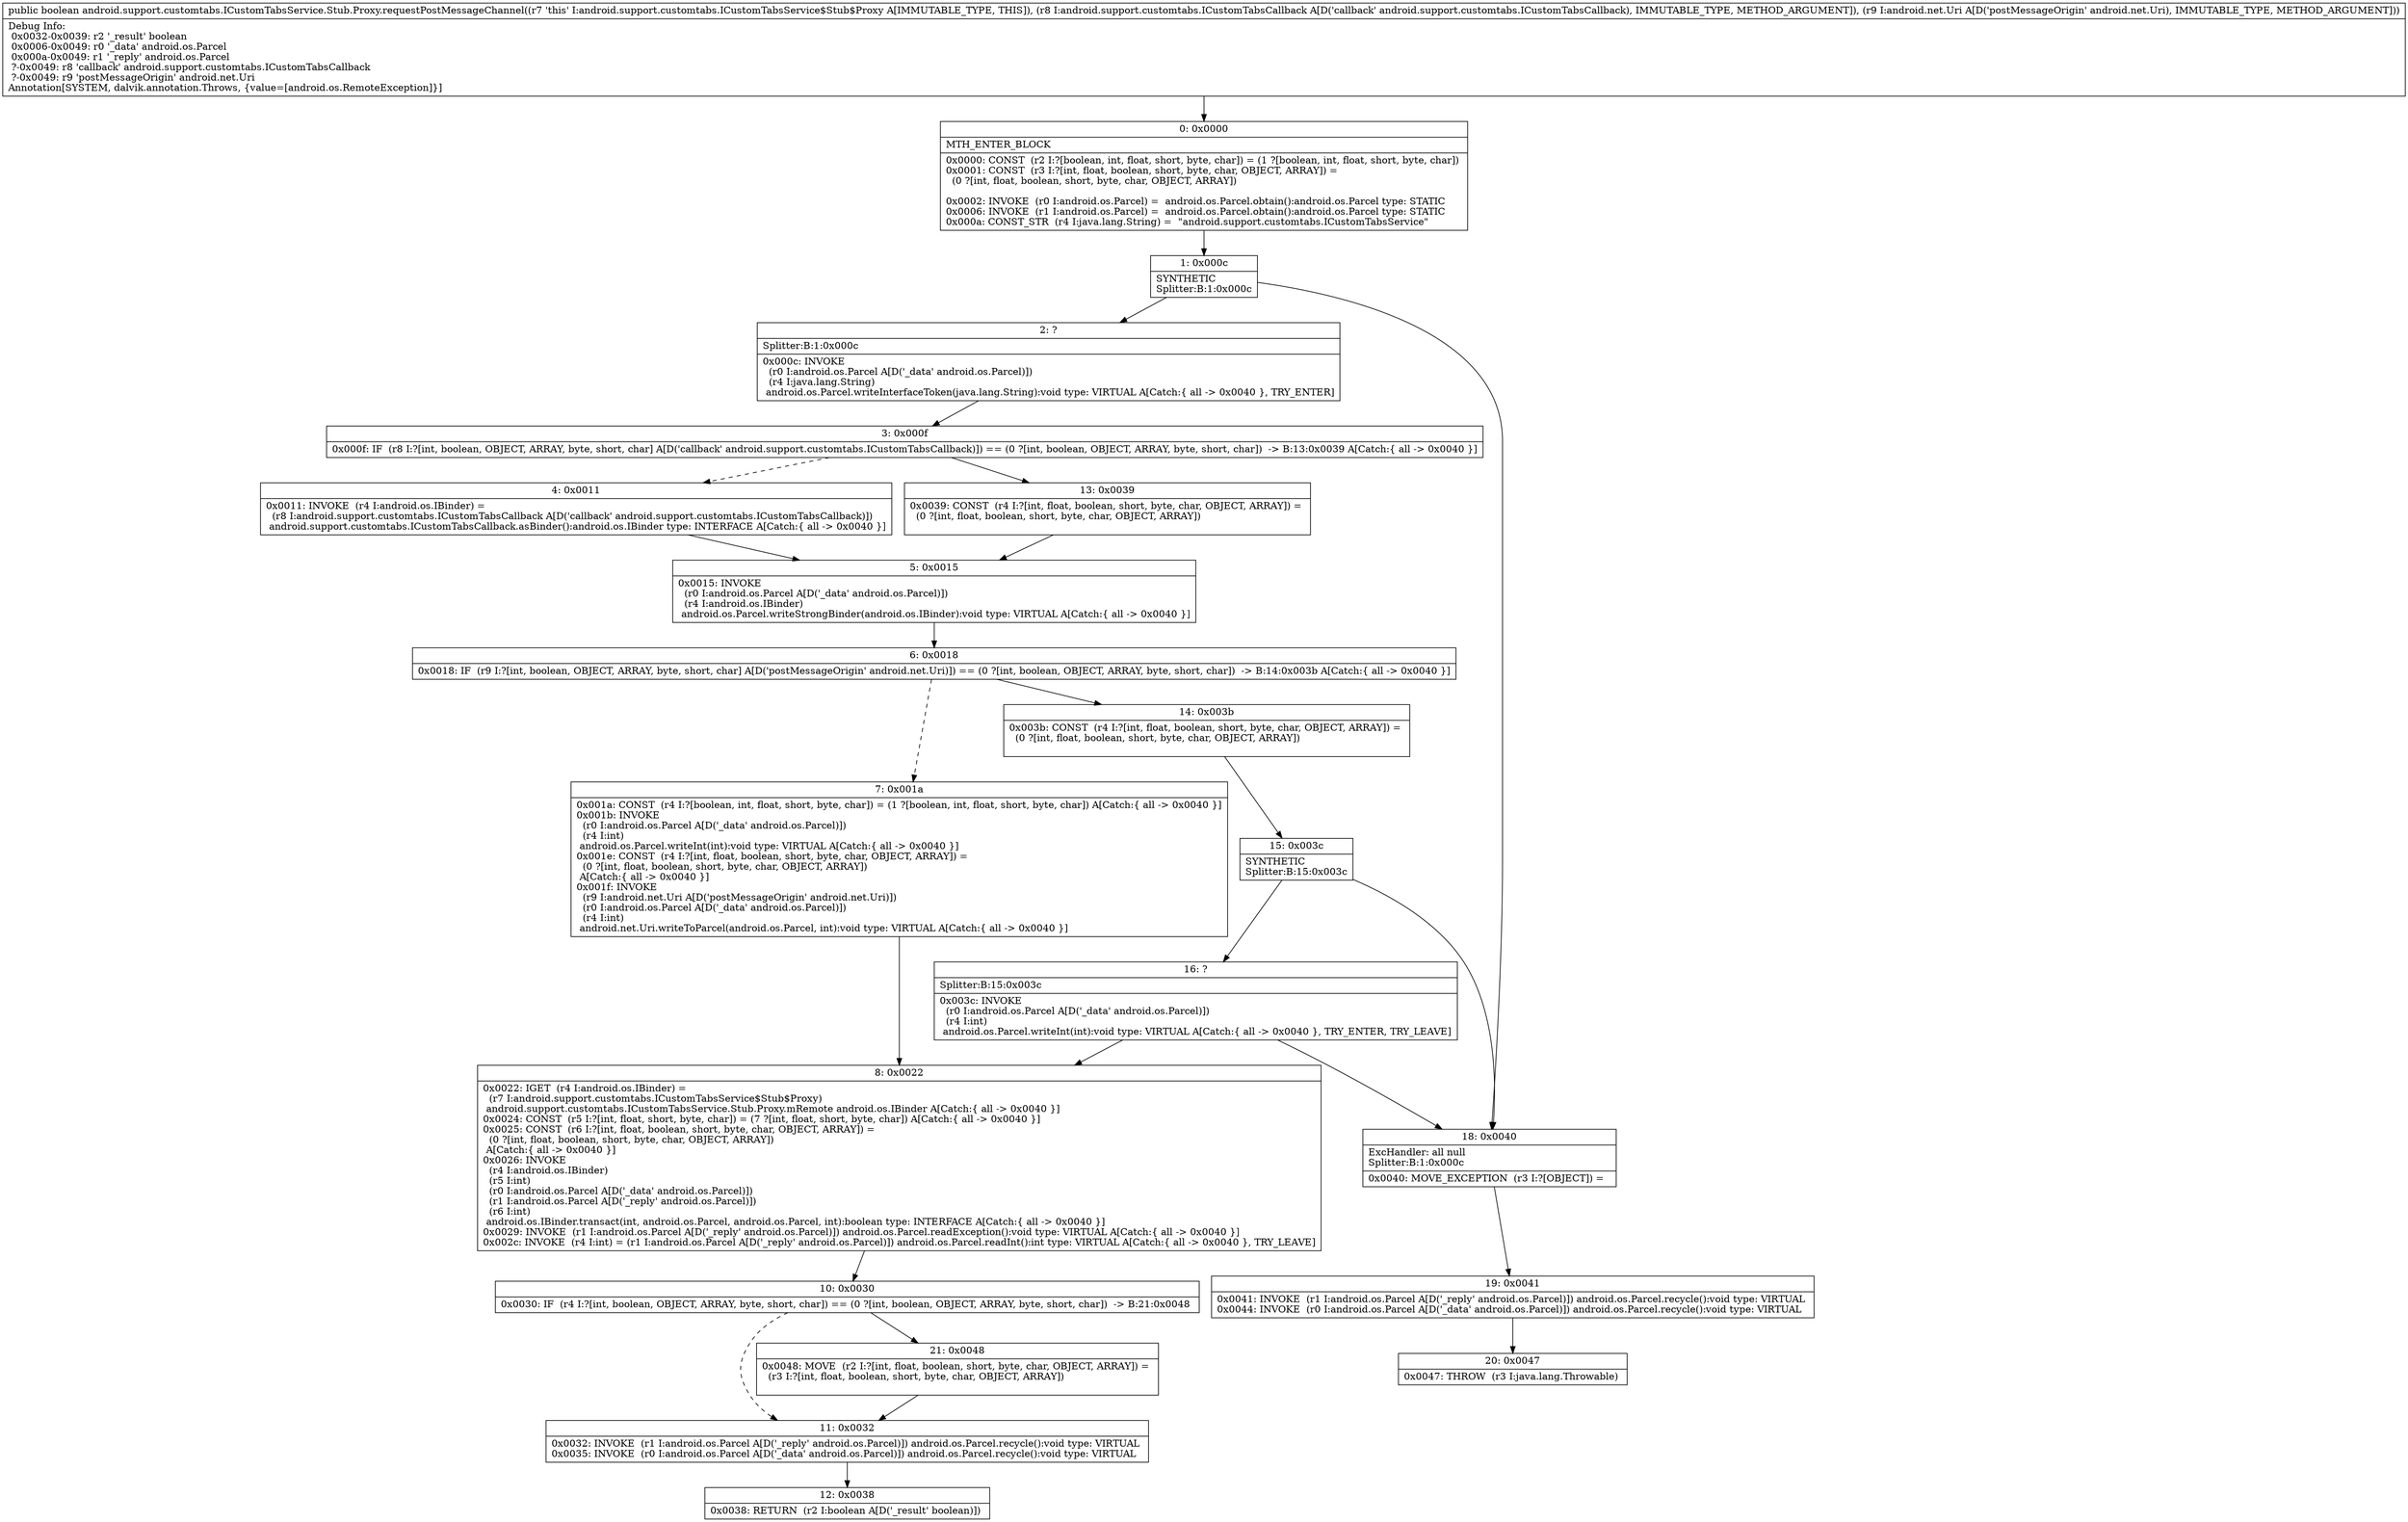digraph "CFG forandroid.support.customtabs.ICustomTabsService.Stub.Proxy.requestPostMessageChannel(Landroid\/support\/customtabs\/ICustomTabsCallback;Landroid\/net\/Uri;)Z" {
Node_0 [shape=record,label="{0\:\ 0x0000|MTH_ENTER_BLOCK\l|0x0000: CONST  (r2 I:?[boolean, int, float, short, byte, char]) = (1 ?[boolean, int, float, short, byte, char]) \l0x0001: CONST  (r3 I:?[int, float, boolean, short, byte, char, OBJECT, ARRAY]) = \l  (0 ?[int, float, boolean, short, byte, char, OBJECT, ARRAY])\l \l0x0002: INVOKE  (r0 I:android.os.Parcel) =  android.os.Parcel.obtain():android.os.Parcel type: STATIC \l0x0006: INVOKE  (r1 I:android.os.Parcel) =  android.os.Parcel.obtain():android.os.Parcel type: STATIC \l0x000a: CONST_STR  (r4 I:java.lang.String) =  \"android.support.customtabs.ICustomTabsService\" \l}"];
Node_1 [shape=record,label="{1\:\ 0x000c|SYNTHETIC\lSplitter:B:1:0x000c\l}"];
Node_2 [shape=record,label="{2\:\ ?|Splitter:B:1:0x000c\l|0x000c: INVOKE  \l  (r0 I:android.os.Parcel A[D('_data' android.os.Parcel)])\l  (r4 I:java.lang.String)\l android.os.Parcel.writeInterfaceToken(java.lang.String):void type: VIRTUAL A[Catch:\{ all \-\> 0x0040 \}, TRY_ENTER]\l}"];
Node_3 [shape=record,label="{3\:\ 0x000f|0x000f: IF  (r8 I:?[int, boolean, OBJECT, ARRAY, byte, short, char] A[D('callback' android.support.customtabs.ICustomTabsCallback)]) == (0 ?[int, boolean, OBJECT, ARRAY, byte, short, char])  \-\> B:13:0x0039 A[Catch:\{ all \-\> 0x0040 \}]\l}"];
Node_4 [shape=record,label="{4\:\ 0x0011|0x0011: INVOKE  (r4 I:android.os.IBinder) = \l  (r8 I:android.support.customtabs.ICustomTabsCallback A[D('callback' android.support.customtabs.ICustomTabsCallback)])\l android.support.customtabs.ICustomTabsCallback.asBinder():android.os.IBinder type: INTERFACE A[Catch:\{ all \-\> 0x0040 \}]\l}"];
Node_5 [shape=record,label="{5\:\ 0x0015|0x0015: INVOKE  \l  (r0 I:android.os.Parcel A[D('_data' android.os.Parcel)])\l  (r4 I:android.os.IBinder)\l android.os.Parcel.writeStrongBinder(android.os.IBinder):void type: VIRTUAL A[Catch:\{ all \-\> 0x0040 \}]\l}"];
Node_6 [shape=record,label="{6\:\ 0x0018|0x0018: IF  (r9 I:?[int, boolean, OBJECT, ARRAY, byte, short, char] A[D('postMessageOrigin' android.net.Uri)]) == (0 ?[int, boolean, OBJECT, ARRAY, byte, short, char])  \-\> B:14:0x003b A[Catch:\{ all \-\> 0x0040 \}]\l}"];
Node_7 [shape=record,label="{7\:\ 0x001a|0x001a: CONST  (r4 I:?[boolean, int, float, short, byte, char]) = (1 ?[boolean, int, float, short, byte, char]) A[Catch:\{ all \-\> 0x0040 \}]\l0x001b: INVOKE  \l  (r0 I:android.os.Parcel A[D('_data' android.os.Parcel)])\l  (r4 I:int)\l android.os.Parcel.writeInt(int):void type: VIRTUAL A[Catch:\{ all \-\> 0x0040 \}]\l0x001e: CONST  (r4 I:?[int, float, boolean, short, byte, char, OBJECT, ARRAY]) = \l  (0 ?[int, float, boolean, short, byte, char, OBJECT, ARRAY])\l A[Catch:\{ all \-\> 0x0040 \}]\l0x001f: INVOKE  \l  (r9 I:android.net.Uri A[D('postMessageOrigin' android.net.Uri)])\l  (r0 I:android.os.Parcel A[D('_data' android.os.Parcel)])\l  (r4 I:int)\l android.net.Uri.writeToParcel(android.os.Parcel, int):void type: VIRTUAL A[Catch:\{ all \-\> 0x0040 \}]\l}"];
Node_8 [shape=record,label="{8\:\ 0x0022|0x0022: IGET  (r4 I:android.os.IBinder) = \l  (r7 I:android.support.customtabs.ICustomTabsService$Stub$Proxy)\l android.support.customtabs.ICustomTabsService.Stub.Proxy.mRemote android.os.IBinder A[Catch:\{ all \-\> 0x0040 \}]\l0x0024: CONST  (r5 I:?[int, float, short, byte, char]) = (7 ?[int, float, short, byte, char]) A[Catch:\{ all \-\> 0x0040 \}]\l0x0025: CONST  (r6 I:?[int, float, boolean, short, byte, char, OBJECT, ARRAY]) = \l  (0 ?[int, float, boolean, short, byte, char, OBJECT, ARRAY])\l A[Catch:\{ all \-\> 0x0040 \}]\l0x0026: INVOKE  \l  (r4 I:android.os.IBinder)\l  (r5 I:int)\l  (r0 I:android.os.Parcel A[D('_data' android.os.Parcel)])\l  (r1 I:android.os.Parcel A[D('_reply' android.os.Parcel)])\l  (r6 I:int)\l android.os.IBinder.transact(int, android.os.Parcel, android.os.Parcel, int):boolean type: INTERFACE A[Catch:\{ all \-\> 0x0040 \}]\l0x0029: INVOKE  (r1 I:android.os.Parcel A[D('_reply' android.os.Parcel)]) android.os.Parcel.readException():void type: VIRTUAL A[Catch:\{ all \-\> 0x0040 \}]\l0x002c: INVOKE  (r4 I:int) = (r1 I:android.os.Parcel A[D('_reply' android.os.Parcel)]) android.os.Parcel.readInt():int type: VIRTUAL A[Catch:\{ all \-\> 0x0040 \}, TRY_LEAVE]\l}"];
Node_10 [shape=record,label="{10\:\ 0x0030|0x0030: IF  (r4 I:?[int, boolean, OBJECT, ARRAY, byte, short, char]) == (0 ?[int, boolean, OBJECT, ARRAY, byte, short, char])  \-\> B:21:0x0048 \l}"];
Node_11 [shape=record,label="{11\:\ 0x0032|0x0032: INVOKE  (r1 I:android.os.Parcel A[D('_reply' android.os.Parcel)]) android.os.Parcel.recycle():void type: VIRTUAL \l0x0035: INVOKE  (r0 I:android.os.Parcel A[D('_data' android.os.Parcel)]) android.os.Parcel.recycle():void type: VIRTUAL \l}"];
Node_12 [shape=record,label="{12\:\ 0x0038|0x0038: RETURN  (r2 I:boolean A[D('_result' boolean)]) \l}"];
Node_13 [shape=record,label="{13\:\ 0x0039|0x0039: CONST  (r4 I:?[int, float, boolean, short, byte, char, OBJECT, ARRAY]) = \l  (0 ?[int, float, boolean, short, byte, char, OBJECT, ARRAY])\l \l}"];
Node_14 [shape=record,label="{14\:\ 0x003b|0x003b: CONST  (r4 I:?[int, float, boolean, short, byte, char, OBJECT, ARRAY]) = \l  (0 ?[int, float, boolean, short, byte, char, OBJECT, ARRAY])\l \l}"];
Node_15 [shape=record,label="{15\:\ 0x003c|SYNTHETIC\lSplitter:B:15:0x003c\l}"];
Node_16 [shape=record,label="{16\:\ ?|Splitter:B:15:0x003c\l|0x003c: INVOKE  \l  (r0 I:android.os.Parcel A[D('_data' android.os.Parcel)])\l  (r4 I:int)\l android.os.Parcel.writeInt(int):void type: VIRTUAL A[Catch:\{ all \-\> 0x0040 \}, TRY_ENTER, TRY_LEAVE]\l}"];
Node_18 [shape=record,label="{18\:\ 0x0040|ExcHandler: all null\lSplitter:B:1:0x000c\l|0x0040: MOVE_EXCEPTION  (r3 I:?[OBJECT]) =  \l}"];
Node_19 [shape=record,label="{19\:\ 0x0041|0x0041: INVOKE  (r1 I:android.os.Parcel A[D('_reply' android.os.Parcel)]) android.os.Parcel.recycle():void type: VIRTUAL \l0x0044: INVOKE  (r0 I:android.os.Parcel A[D('_data' android.os.Parcel)]) android.os.Parcel.recycle():void type: VIRTUAL \l}"];
Node_20 [shape=record,label="{20\:\ 0x0047|0x0047: THROW  (r3 I:java.lang.Throwable) \l}"];
Node_21 [shape=record,label="{21\:\ 0x0048|0x0048: MOVE  (r2 I:?[int, float, boolean, short, byte, char, OBJECT, ARRAY]) = \l  (r3 I:?[int, float, boolean, short, byte, char, OBJECT, ARRAY])\l \l}"];
MethodNode[shape=record,label="{public boolean android.support.customtabs.ICustomTabsService.Stub.Proxy.requestPostMessageChannel((r7 'this' I:android.support.customtabs.ICustomTabsService$Stub$Proxy A[IMMUTABLE_TYPE, THIS]), (r8 I:android.support.customtabs.ICustomTabsCallback A[D('callback' android.support.customtabs.ICustomTabsCallback), IMMUTABLE_TYPE, METHOD_ARGUMENT]), (r9 I:android.net.Uri A[D('postMessageOrigin' android.net.Uri), IMMUTABLE_TYPE, METHOD_ARGUMENT]))  | Debug Info:\l  0x0032\-0x0039: r2 '_result' boolean\l  0x0006\-0x0049: r0 '_data' android.os.Parcel\l  0x000a\-0x0049: r1 '_reply' android.os.Parcel\l  ?\-0x0049: r8 'callback' android.support.customtabs.ICustomTabsCallback\l  ?\-0x0049: r9 'postMessageOrigin' android.net.Uri\lAnnotation[SYSTEM, dalvik.annotation.Throws, \{value=[android.os.RemoteException]\}]\l}"];
MethodNode -> Node_0;
Node_0 -> Node_1;
Node_1 -> Node_2;
Node_1 -> Node_18;
Node_2 -> Node_3;
Node_3 -> Node_4[style=dashed];
Node_3 -> Node_13;
Node_4 -> Node_5;
Node_5 -> Node_6;
Node_6 -> Node_7[style=dashed];
Node_6 -> Node_14;
Node_7 -> Node_8;
Node_8 -> Node_10;
Node_10 -> Node_11[style=dashed];
Node_10 -> Node_21;
Node_11 -> Node_12;
Node_13 -> Node_5;
Node_14 -> Node_15;
Node_15 -> Node_16;
Node_15 -> Node_18;
Node_16 -> Node_18;
Node_16 -> Node_8;
Node_18 -> Node_19;
Node_19 -> Node_20;
Node_21 -> Node_11;
}

